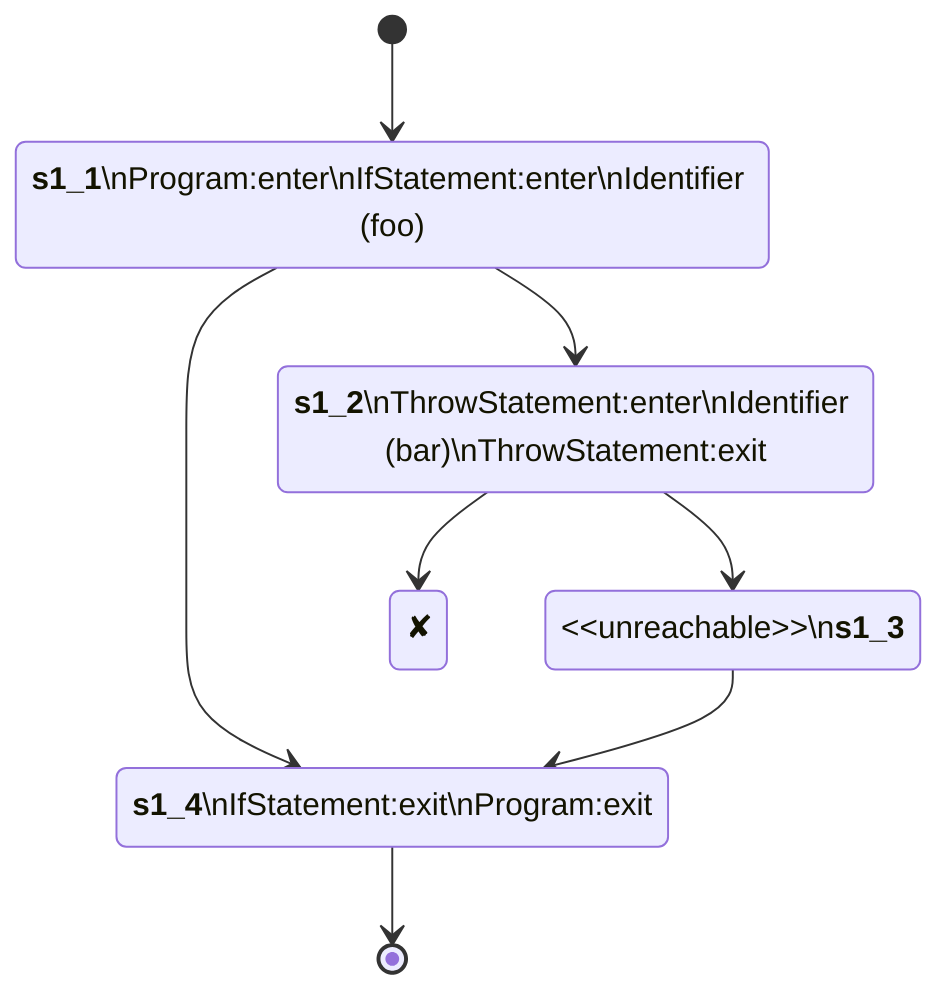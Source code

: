 stateDiagram-v2
classDef common fill: white, stroke: black, text-align: center
classDef unreachable fill: #FF9800, stroke-dasharray: 5 5
classDef thrown fill: none, line-height: 1, stroke: none
s1_1::: common: <b>s1_1</b>\nProgram#58;enter\nIfStatement#58;enter\nIdentifier (foo)
s1_2::: common: <b>s1_2</b>\nThrowStatement#58;enter\nIdentifier (bar)\nThrowStatement#58;exit
s1_4::: common: <b>s1_4</b>\nIfStatement#58;exit\nProgram#58;exit
s1_3:::common: #60;#60;unreachable#62;#62;\n<b>s1_3</b>
s1_3:::unreachable
thrown:::thrown: ✘
[*] --> s1_1
s1_1 --> s1_2
s1_1 --> s1_4
s1_2 --> s1_3
s1_3 --> s1_4
s1_4 --> [*]
s1_2 --> thrown